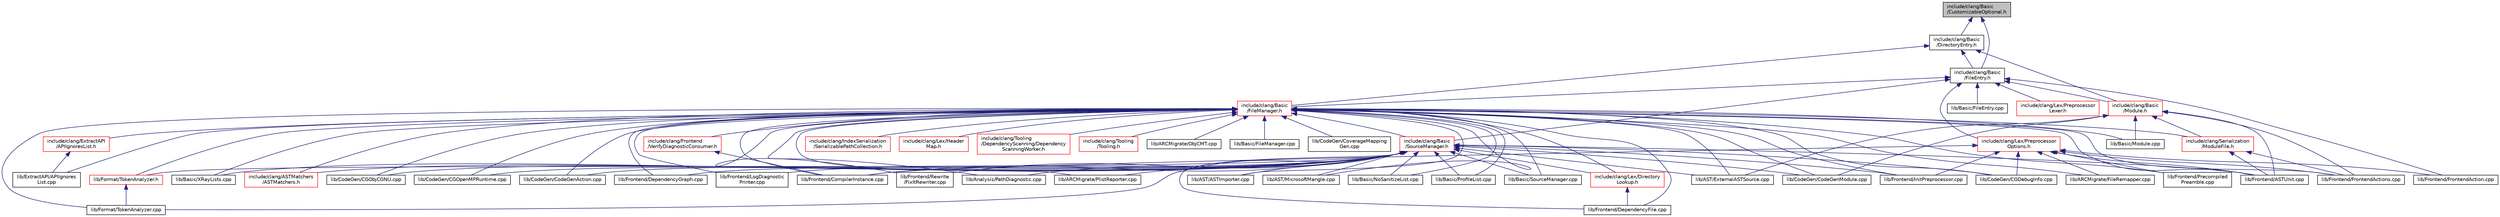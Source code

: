 digraph "include/clang/Basic/CustomizableOptional.h"
{
 // LATEX_PDF_SIZE
  bgcolor="transparent";
  edge [fontname="Helvetica",fontsize="10",labelfontname="Helvetica",labelfontsize="10"];
  node [fontname="Helvetica",fontsize="10",shape=record];
  Node1 [label="include/clang/Basic\l/CustomizableOptional.h",height=0.2,width=0.4,color="black", fillcolor="grey75", style="filled", fontcolor="black",tooltip=" "];
  Node1 -> Node2 [dir="back",color="midnightblue",fontsize="10",style="solid",fontname="Helvetica"];
  Node2 [label="include/clang/Basic\l/DirectoryEntry.h",height=0.2,width=0.4,color="black",URL="$DirectoryEntry_8h.html",tooltip=" "];
  Node2 -> Node3 [dir="back",color="midnightblue",fontsize="10",style="solid",fontname="Helvetica"];
  Node3 [label="include/clang/Basic\l/FileEntry.h",height=0.2,width=0.4,color="black",URL="$FileEntry_8h.html",tooltip=" "];
  Node3 -> Node4 [dir="back",color="midnightblue",fontsize="10",style="solid",fontname="Helvetica"];
  Node4 [label="include/clang/Basic\l/FileManager.h",height=0.2,width=0.4,color="red",URL="$FileManager_8h.html",tooltip=" "];
  Node4 -> Node5 [dir="back",color="midnightblue",fontsize="10",style="solid",fontname="Helvetica"];
  Node5 [label="include/clang/ASTMatchers\l/ASTMatchers.h",height=0.2,width=0.4,color="red",URL="$ASTMatchers_8h.html",tooltip=" "];
  Node4 -> Node59 [dir="back",color="midnightblue",fontsize="10",style="solid",fontname="Helvetica"];
  Node59 [label="include/clang/Basic\l/SourceManager.h",height=0.2,width=0.4,color="red",URL="$SourceManager_8h.html",tooltip=" "];
  Node59 -> Node5 [dir="back",color="midnightblue",fontsize="10",style="solid",fontname="Helvetica"];
  Node59 -> Node159 [dir="back",color="midnightblue",fontsize="10",style="solid",fontname="Helvetica"];
  Node159 [label="include/clang/Lex/Directory\lLookup.h",height=0.2,width=0.4,color="red",URL="$DirectoryLookup_8h.html",tooltip=" "];
  Node159 -> Node363 [dir="back",color="midnightblue",fontsize="10",style="solid",fontname="Helvetica"];
  Node363 [label="lib/Frontend/DependencyFile.cpp",height=0.2,width=0.4,color="black",URL="$DependencyFile_8cpp.html",tooltip=" "];
  Node59 -> Node475 [dir="back",color="midnightblue",fontsize="10",style="solid",fontname="Helvetica"];
  Node475 [label="lib/Analysis/PathDiagnostic.cpp",height=0.2,width=0.4,color="black",URL="$PathDiagnostic_8cpp.html",tooltip=" "];
  Node59 -> Node87 [dir="back",color="midnightblue",fontsize="10",style="solid",fontname="Helvetica"];
  Node87 [label="lib/ARCMigrate/PlistReporter.cpp",height=0.2,width=0.4,color="black",URL="$PlistReporter_8cpp.html",tooltip=" "];
  Node59 -> Node485 [dir="back",color="midnightblue",fontsize="10",style="solid",fontname="Helvetica"];
  Node485 [label="lib/AST/ASTImporter.cpp",height=0.2,width=0.4,color="black",URL="$ASTImporter_8cpp.html",tooltip=" "];
  Node59 -> Node488 [dir="back",color="midnightblue",fontsize="10",style="solid",fontname="Helvetica"];
  Node488 [label="lib/AST/ExternalASTSource.cpp",height=0.2,width=0.4,color="black",URL="$ExternalASTSource_8cpp.html",tooltip=" "];
  Node59 -> Node492 [dir="back",color="midnightblue",fontsize="10",style="solid",fontname="Helvetica"];
  Node492 [label="lib/AST/MicrosoftMangle.cpp",height=0.2,width=0.4,color="black",URL="$MicrosoftMangle_8cpp.html",tooltip=" "];
  Node59 -> Node497 [dir="back",color="midnightblue",fontsize="10",style="solid",fontname="Helvetica"];
  Node497 [label="lib/Basic/NoSanitizeList.cpp",height=0.2,width=0.4,color="black",URL="$NoSanitizeList_8cpp.html",tooltip=" "];
  Node59 -> Node498 [dir="back",color="midnightblue",fontsize="10",style="solid",fontname="Helvetica"];
  Node498 [label="lib/Basic/ProfileList.cpp",height=0.2,width=0.4,color="black",URL="$ProfileList_8cpp.html",tooltip=" "];
  Node59 -> Node91 [dir="back",color="midnightblue",fontsize="10",style="solid",fontname="Helvetica"];
  Node91 [label="lib/Basic/SourceManager.cpp",height=0.2,width=0.4,color="black",URL="$SourceManager_8cpp.html",tooltip=" "];
  Node59 -> Node501 [dir="back",color="midnightblue",fontsize="10",style="solid",fontname="Helvetica"];
  Node501 [label="lib/Basic/XRayLists.cpp",height=0.2,width=0.4,color="black",URL="$XRayLists_8cpp.html",tooltip=" "];
  Node59 -> Node502 [dir="back",color="midnightblue",fontsize="10",style="solid",fontname="Helvetica"];
  Node502 [label="lib/CodeGen/CGDebugInfo.cpp",height=0.2,width=0.4,color="black",URL="$CGDebugInfo_8cpp.html",tooltip=" "];
  Node59 -> Node505 [dir="back",color="midnightblue",fontsize="10",style="solid",fontname="Helvetica"];
  Node505 [label="lib/CodeGen/CGObjCGNU.cpp",height=0.2,width=0.4,color="black",URL="$CGObjCGNU_8cpp.html",tooltip=" "];
  Node59 -> Node506 [dir="back",color="midnightblue",fontsize="10",style="solid",fontname="Helvetica"];
  Node506 [label="lib/CodeGen/CGOpenMPRuntime.cpp",height=0.2,width=0.4,color="black",URL="$CGOpenMPRuntime_8cpp.html",tooltip=" "];
  Node59 -> Node104 [dir="back",color="midnightblue",fontsize="10",style="solid",fontname="Helvetica"];
  Node104 [label="lib/CodeGen/CodeGenAction.cpp",height=0.2,width=0.4,color="black",URL="$CodeGenAction_8cpp.html",tooltip=" "];
  Node59 -> Node358 [dir="back",color="midnightblue",fontsize="10",style="solid",fontname="Helvetica"];
  Node358 [label="lib/CodeGen/CodeGenModule.cpp",height=0.2,width=0.4,color="black",URL="$CodeGenModule_8cpp.html",tooltip=" "];
  Node59 -> Node512 [dir="back",color="midnightblue",fontsize="10",style="solid",fontname="Helvetica"];
  Node512 [label="lib/Format/TokenAnalyzer.h",height=0.2,width=0.4,color="red",URL="$TokenAnalyzer_8h.html",tooltip=" "];
  Node512 -> Node525 [dir="back",color="midnightblue",fontsize="10",style="solid",fontname="Helvetica"];
  Node525 [label="lib/Format/TokenAnalyzer.cpp",height=0.2,width=0.4,color="black",URL="$TokenAnalyzer_8cpp.html",tooltip=" "];
  Node59 -> Node525 [dir="back",color="midnightblue",fontsize="10",style="solid",fontname="Helvetica"];
  Node59 -> Node109 [dir="back",color="midnightblue",fontsize="10",style="solid",fontname="Helvetica"];
  Node109 [label="lib/Frontend/ASTUnit.cpp",height=0.2,width=0.4,color="black",URL="$ASTUnit_8cpp.html",tooltip=" "];
  Node59 -> Node110 [dir="back",color="midnightblue",fontsize="10",style="solid",fontname="Helvetica"];
  Node110 [label="lib/Frontend/CompilerInstance.cpp",height=0.2,width=0.4,color="black",URL="$CompilerInstance_8cpp.html",tooltip=" "];
  Node59 -> Node363 [dir="back",color="midnightblue",fontsize="10",style="solid",fontname="Helvetica"];
  Node59 -> Node364 [dir="back",color="midnightblue",fontsize="10",style="solid",fontname="Helvetica"];
  Node364 [label="lib/Frontend/DependencyGraph.cpp",height=0.2,width=0.4,color="black",URL="$DependencyGraph_8cpp.html",tooltip=" "];
  Node59 -> Node366 [dir="back",color="midnightblue",fontsize="10",style="solid",fontname="Helvetica"];
  Node366 [label="lib/Frontend/InitPreprocessor.cpp",height=0.2,width=0.4,color="black",URL="$InitPreprocessor_8cpp.html",tooltip=" "];
  Node59 -> Node88 [dir="back",color="midnightblue",fontsize="10",style="solid",fontname="Helvetica"];
  Node88 [label="lib/Frontend/LogDiagnostic\lPrinter.cpp",height=0.2,width=0.4,color="black",URL="$LogDiagnosticPrinter_8cpp.html",tooltip=" "];
  Node59 -> Node537 [dir="back",color="midnightblue",fontsize="10",style="solid",fontname="Helvetica"];
  Node537 [label="lib/Frontend/Rewrite\l/FixItRewriter.cpp",height=0.2,width=0.4,color="black",URL="$FixItRewriter_8cpp.html",tooltip=" "];
  Node4 -> Node565 [dir="back",color="midnightblue",fontsize="10",style="solid",fontname="Helvetica"];
  Node565 [label="include/clang/ExtractAPI\l/APIIgnoresList.h",height=0.2,width=0.4,color="red",URL="$APIIgnoresList_8h.html",tooltip=" "];
  Node565 -> Node570 [dir="back",color="midnightblue",fontsize="10",style="solid",fontname="Helvetica"];
  Node570 [label="lib/ExtractAPI/APIIgnores\lList.cpp",height=0.2,width=0.4,color="black",URL="$APIIgnoresList_8cpp.html",tooltip=" "];
  Node4 -> Node169 [dir="back",color="midnightblue",fontsize="10",style="solid",fontname="Helvetica"];
  Node169 [label="include/clang/Frontend\l/VerifyDiagnosticConsumer.h",height=0.2,width=0.4,color="red",URL="$VerifyDiagnosticConsumer_8h.html",tooltip=" "];
  Node169 -> Node110 [dir="back",color="midnightblue",fontsize="10",style="solid",fontname="Helvetica"];
  Node4 -> Node571 [dir="back",color="midnightblue",fontsize="10",style="solid",fontname="Helvetica"];
  Node571 [label="include/clang/IndexSerialization\l/SerializablePathCollection.h",height=0.2,width=0.4,color="red",URL="$SerializablePathCollection_8h.html",tooltip=" "];
  Node4 -> Node159 [dir="back",color="midnightblue",fontsize="10",style="solid",fontname="Helvetica"];
  Node4 -> Node573 [dir="back",color="midnightblue",fontsize="10",style="solid",fontname="Helvetica"];
  Node573 [label="include/clang/Lex/Header\lMap.h",height=0.2,width=0.4,color="red",URL="$HeaderMap_8h.html",tooltip=" "];
  Node4 -> Node575 [dir="back",color="midnightblue",fontsize="10",style="solid",fontname="Helvetica"];
  Node575 [label="include/clang/Serialization\l/ModuleFile.h",height=0.2,width=0.4,color="red",URL="$ModuleFile_8h.html",tooltip=" "];
  Node575 -> Node109 [dir="back",color="midnightblue",fontsize="10",style="solid",fontname="Helvetica"];
  Node575 -> Node111 [dir="back",color="midnightblue",fontsize="10",style="solid",fontname="Helvetica"];
  Node111 [label="lib/Frontend/FrontendActions.cpp",height=0.2,width=0.4,color="black",URL="$Frontend_2FrontendActions_8cpp.html",tooltip=" "];
  Node4 -> Node431 [dir="back",color="midnightblue",fontsize="10",style="solid",fontname="Helvetica"];
  Node431 [label="include/clang/Tooling\l/DependencyScanning/Dependency\lScanningWorker.h",height=0.2,width=0.4,color="red",URL="$DependencyScanningWorker_8h.html",tooltip=" "];
  Node4 -> Node125 [dir="back",color="midnightblue",fontsize="10",style="solid",fontname="Helvetica"];
  Node125 [label="include/clang/Tooling\l/Tooling.h",height=0.2,width=0.4,color="red",URL="$Tooling_8h.html",tooltip=" "];
  Node4 -> Node475 [dir="back",color="midnightblue",fontsize="10",style="solid",fontname="Helvetica"];
  Node4 -> Node578 [dir="back",color="midnightblue",fontsize="10",style="solid",fontname="Helvetica"];
  Node578 [label="lib/ARCMigrate/FileRemapper.cpp",height=0.2,width=0.4,color="black",URL="$FileRemapper_8cpp.html",tooltip=" "];
  Node4 -> Node101 [dir="back",color="midnightblue",fontsize="10",style="solid",fontname="Helvetica"];
  Node101 [label="lib/ARCMigrate/ObjCMT.cpp",height=0.2,width=0.4,color="black",URL="$ObjCMT_8cpp.html",tooltip=" "];
  Node4 -> Node87 [dir="back",color="midnightblue",fontsize="10",style="solid",fontname="Helvetica"];
  Node4 -> Node485 [dir="back",color="midnightblue",fontsize="10",style="solid",fontname="Helvetica"];
  Node4 -> Node488 [dir="back",color="midnightblue",fontsize="10",style="solid",fontname="Helvetica"];
  Node4 -> Node492 [dir="back",color="midnightblue",fontsize="10",style="solid",fontname="Helvetica"];
  Node4 -> Node579 [dir="back",color="midnightblue",fontsize="10",style="solid",fontname="Helvetica"];
  Node579 [label="lib/Basic/FileManager.cpp",height=0.2,width=0.4,color="black",URL="$FileManager_8cpp.html",tooltip=" "];
  Node4 -> Node580 [dir="back",color="midnightblue",fontsize="10",style="solid",fontname="Helvetica"];
  Node580 [label="lib/Basic/Module.cpp",height=0.2,width=0.4,color="black",URL="$Module_8cpp.html",tooltip=" "];
  Node4 -> Node497 [dir="back",color="midnightblue",fontsize="10",style="solid",fontname="Helvetica"];
  Node4 -> Node498 [dir="back",color="midnightblue",fontsize="10",style="solid",fontname="Helvetica"];
  Node4 -> Node91 [dir="back",color="midnightblue",fontsize="10",style="solid",fontname="Helvetica"];
  Node4 -> Node501 [dir="back",color="midnightblue",fontsize="10",style="solid",fontname="Helvetica"];
  Node4 -> Node502 [dir="back",color="midnightblue",fontsize="10",style="solid",fontname="Helvetica"];
  Node4 -> Node505 [dir="back",color="midnightblue",fontsize="10",style="solid",fontname="Helvetica"];
  Node4 -> Node506 [dir="back",color="midnightblue",fontsize="10",style="solid",fontname="Helvetica"];
  Node4 -> Node104 [dir="back",color="midnightblue",fontsize="10",style="solid",fontname="Helvetica"];
  Node4 -> Node358 [dir="back",color="midnightblue",fontsize="10",style="solid",fontname="Helvetica"];
  Node4 -> Node360 [dir="back",color="midnightblue",fontsize="10",style="solid",fontname="Helvetica"];
  Node360 [label="lib/CodeGen/CoverageMapping\lGen.cpp",height=0.2,width=0.4,color="black",URL="$CoverageMappingGen_8cpp.html",tooltip=" "];
  Node4 -> Node570 [dir="back",color="midnightblue",fontsize="10",style="solid",fontname="Helvetica"];
  Node4 -> Node512 [dir="back",color="midnightblue",fontsize="10",style="solid",fontname="Helvetica"];
  Node4 -> Node525 [dir="back",color="midnightblue",fontsize="10",style="solid",fontname="Helvetica"];
  Node4 -> Node109 [dir="back",color="midnightblue",fontsize="10",style="solid",fontname="Helvetica"];
  Node4 -> Node110 [dir="back",color="midnightblue",fontsize="10",style="solid",fontname="Helvetica"];
  Node4 -> Node363 [dir="back",color="midnightblue",fontsize="10",style="solid",fontname="Helvetica"];
  Node4 -> Node364 [dir="back",color="midnightblue",fontsize="10",style="solid",fontname="Helvetica"];
  Node4 -> Node111 [dir="back",color="midnightblue",fontsize="10",style="solid",fontname="Helvetica"];
  Node4 -> Node366 [dir="back",color="midnightblue",fontsize="10",style="solid",fontname="Helvetica"];
  Node4 -> Node88 [dir="back",color="midnightblue",fontsize="10",style="solid",fontname="Helvetica"];
  Node4 -> Node113 [dir="back",color="midnightblue",fontsize="10",style="solid",fontname="Helvetica"];
  Node113 [label="lib/Frontend/Precompiled\lPreamble.cpp",height=0.2,width=0.4,color="black",URL="$PrecompiledPreamble_8cpp.html",tooltip=" "];
  Node4 -> Node537 [dir="back",color="midnightblue",fontsize="10",style="solid",fontname="Helvetica"];
  Node3 -> Node582 [dir="back",color="midnightblue",fontsize="10",style="solid",fontname="Helvetica"];
  Node582 [label="include/clang/Basic\l/Module.h",height=0.2,width=0.4,color="red",URL="$Module_8h.html",tooltip=" "];
  Node582 -> Node575 [dir="back",color="midnightblue",fontsize="10",style="solid",fontname="Helvetica"];
  Node582 -> Node488 [dir="back",color="midnightblue",fontsize="10",style="solid",fontname="Helvetica"];
  Node582 -> Node580 [dir="back",color="midnightblue",fontsize="10",style="solid",fontname="Helvetica"];
  Node582 -> Node358 [dir="back",color="midnightblue",fontsize="10",style="solid",fontname="Helvetica"];
  Node582 -> Node109 [dir="back",color="midnightblue",fontsize="10",style="solid",fontname="Helvetica"];
  Node582 -> Node111 [dir="back",color="midnightblue",fontsize="10",style="solid",fontname="Helvetica"];
  Node3 -> Node59 [dir="back",color="midnightblue",fontsize="10",style="solid",fontname="Helvetica"];
  Node3 -> Node661 [dir="back",color="midnightblue",fontsize="10",style="solid",fontname="Helvetica"];
  Node661 [label="include/clang/Lex/Preprocessor\lLexer.h",height=0.2,width=0.4,color="red",URL="$PreprocessorLexer_8h.html",tooltip=" "];
  Node3 -> Node677 [dir="back",color="midnightblue",fontsize="10",style="solid",fontname="Helvetica"];
  Node677 [label="include/clang/Lex/Preprocessor\lOptions.h",height=0.2,width=0.4,color="red",URL="$PreprocessorOptions_8h.html",tooltip=" "];
  Node677 -> Node578 [dir="back",color="midnightblue",fontsize="10",style="solid",fontname="Helvetica"];
  Node677 -> Node502 [dir="back",color="midnightblue",fontsize="10",style="solid",fontname="Helvetica"];
  Node677 -> Node109 [dir="back",color="midnightblue",fontsize="10",style="solid",fontname="Helvetica"];
  Node677 -> Node110 [dir="back",color="midnightblue",fontsize="10",style="solid",fontname="Helvetica"];
  Node677 -> Node119 [dir="back",color="midnightblue",fontsize="10",style="solid",fontname="Helvetica"];
  Node119 [label="lib/Frontend/FrontendAction.cpp",height=0.2,width=0.4,color="black",URL="$FrontendAction_8cpp.html",tooltip=" "];
  Node677 -> Node111 [dir="back",color="midnightblue",fontsize="10",style="solid",fontname="Helvetica"];
  Node677 -> Node366 [dir="back",color="midnightblue",fontsize="10",style="solid",fontname="Helvetica"];
  Node677 -> Node113 [dir="back",color="midnightblue",fontsize="10",style="solid",fontname="Helvetica"];
  Node3 -> Node678 [dir="back",color="midnightblue",fontsize="10",style="solid",fontname="Helvetica"];
  Node678 [label="lib/Basic/FileEntry.cpp",height=0.2,width=0.4,color="black",URL="$FileEntry_8cpp.html",tooltip=" "];
  Node3 -> Node119 [dir="back",color="midnightblue",fontsize="10",style="solid",fontname="Helvetica"];
  Node2 -> Node4 [dir="back",color="midnightblue",fontsize="10",style="solid",fontname="Helvetica"];
  Node2 -> Node582 [dir="back",color="midnightblue",fontsize="10",style="solid",fontname="Helvetica"];
  Node1 -> Node3 [dir="back",color="midnightblue",fontsize="10",style="solid",fontname="Helvetica"];
}
